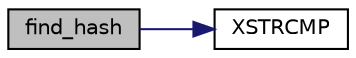 digraph "find_hash"
{
 // LATEX_PDF_SIZE
  edge [fontname="Helvetica",fontsize="10",labelfontname="Helvetica",labelfontsize="10"];
  node [fontname="Helvetica",fontsize="10",shape=record];
  rankdir="LR";
  Node0 [label="find_hash",height=0.2,width=0.4,color="black", fillcolor="grey75", style="filled", fontcolor="black",tooltip="Find a registered hash by name."];
  Node0 -> Node1 [color="midnightblue",fontsize="10",style="solid",fontname="Helvetica"];
  Node1 [label="XSTRCMP",height=0.2,width=0.4,color="black", fillcolor="white", style="filled",URL="$tomcrypt__cfg_8h.html#a5d6e3d69e1d3f54de008b963bba3c6b3",tooltip=" "];
}
